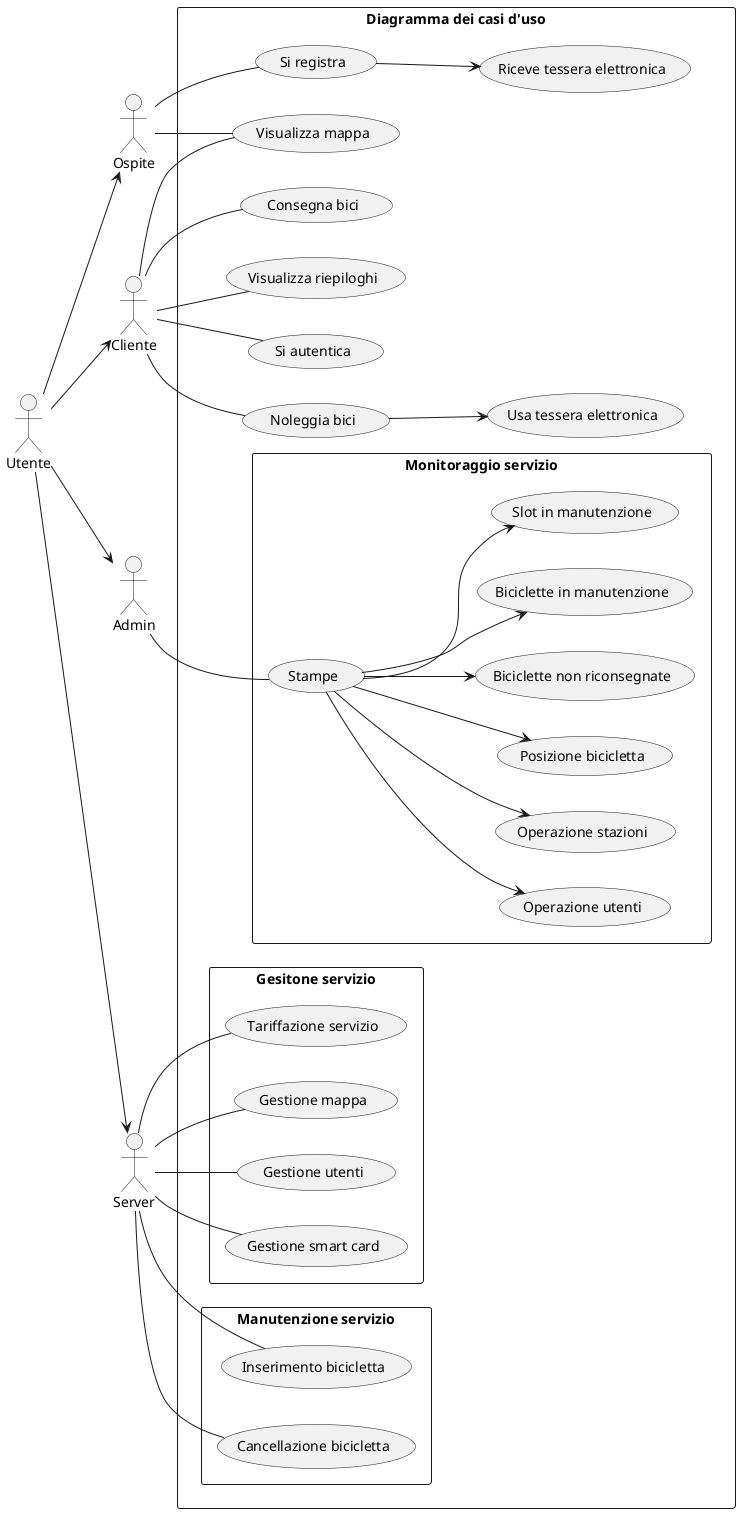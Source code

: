 @startuml useCase
left to right direction
actor Utente
actor Ospite
actor Cliente
actor Admin
actor "Server" as S

Utente --> Ospite
Utente --> Cliente
Utente --> Admin
Utente --> S

rectangle "Diagramma dei casi d'uso"{
  Ospite -- (Visualizza mappa)
  Ospite -- (Si registra)
  (Si registra) --> (Riceve tessera elettronica)

  Cliente -- (Visualizza mappa)
  Cliente -- (Visualizza riepiloghi)
  Cliente -- (Si autentica)
  Cliente -- (Noleggia bici)
  (Noleggia bici) --> (Usa tessera elettronica)
  Cliente -- (Consegna bici)

  rectangle "Monitoraggio servizio"{
    Admin -- (Stampe)
    (Stampe) --> (Operazione utenti)
    (Stampe) --> (Operazione stazioni)
    (Stampe) --> (Posizione bicicletta)
    (Stampe) --> (Biciclette non riconsegnate)
    (Stampe) --> (Biciclette in manutenzione)
    (Stampe) --> (Slot in manutenzione)

  }

  rectangle "Manutenzione servizio"{
    S -- (Inserimento bicicletta)
    S -- (Cancellazione bicicletta)
  }

  rectangle "Gesitone servizio"{
    S -- (Tariffazione servizio)
    S -- (Gestione mappa)
    S -- (Gestione utenti)
    S -- (Gestione smart card)
  }

}

@enduml